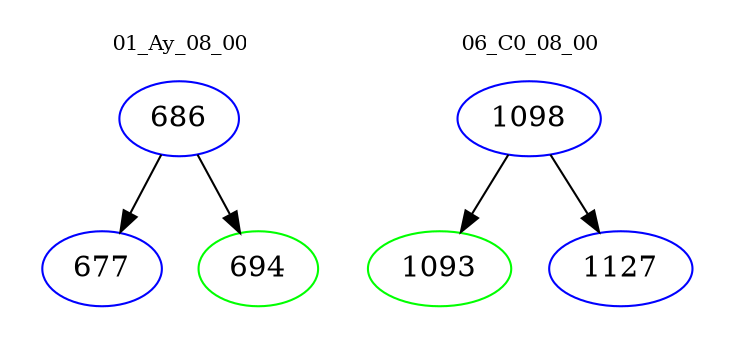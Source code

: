 digraph{
subgraph cluster_0 {
color = white
label = "01_Ay_08_00";
fontsize=10;
T0_686 [label="686", color="blue"]
T0_686 -> T0_677 [color="black"]
T0_677 [label="677", color="blue"]
T0_686 -> T0_694 [color="black"]
T0_694 [label="694", color="green"]
}
subgraph cluster_1 {
color = white
label = "06_C0_08_00";
fontsize=10;
T1_1098 [label="1098", color="blue"]
T1_1098 -> T1_1093 [color="black"]
T1_1093 [label="1093", color="green"]
T1_1098 -> T1_1127 [color="black"]
T1_1127 [label="1127", color="blue"]
}
}

